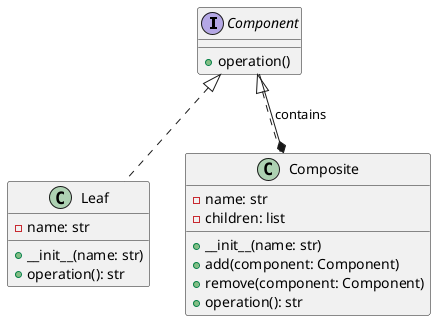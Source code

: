 @startuml
interface Component {
    + operation()
}

class Leaf {
    - name: str
    + __init__(name: str)
    + operation(): str
}

class Composite {
    - name: str
    - children: list
    + __init__(name: str)
    + add(component: Component)
    + remove(component: Component)
    + operation(): str
}

Component <|.. Leaf
Component <|.. Composite
Composite *-- Component : contains

@enduml